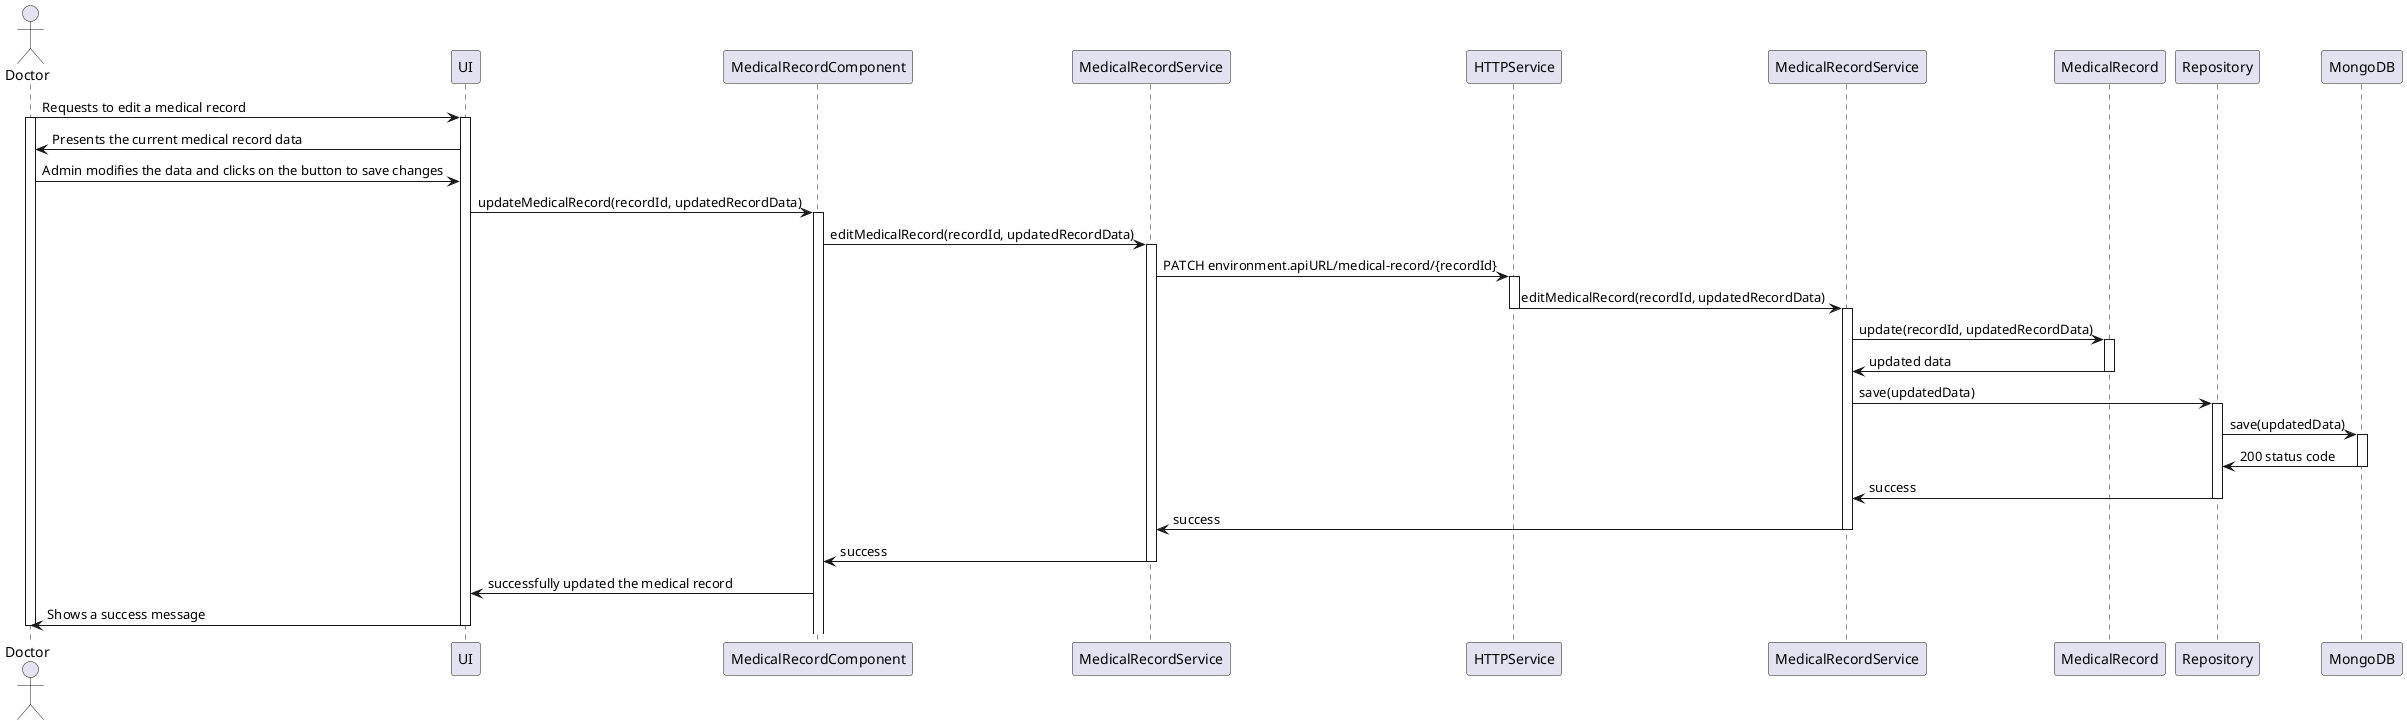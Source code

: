 @startuml
'https://plantuml.com/sequence-diagram

actor "Doctor" as doc
participant UI as ui
participant MedicalRecordComponent as comp
participant MedicalRecordService as ser
participant "HTTPService" as http

doc -> ui : Requests to edit a medical record
activate doc
activate ui

ui -> doc : Presents the current medical record data

doc -> ui : Admin modifies the data and clicks on the button to save changes

ui -> comp : updateMedicalRecord(recordId, updatedRecordData)
activate comp

comp -> ser : editMedicalRecord(recordId, updatedRecordData)
activate ser

ser -> http : PATCH environment.apiURL/medical-record/{recordId}
activate http

http -> MedicalRecordService : editMedicalRecord(recordId, updatedRecordData)
deactivate http
activate MedicalRecordService
MedicalRecordService -> MedicalRecord : update(recordId, updatedRecordData)
activate MedicalRecord

MedicalRecord -> MedicalRecordService : updated data
deactivate MedicalRecord


MedicalRecordService -> Repository : save(updatedData)
activate Repository

Repository -> MongoDB : save(updatedData)
activate MongoDB

MongoDB -> Repository : 200 status code
deactivate MongoDB

Repository -> MedicalRecordService : success
deactivate Repository
MedicalRecordService -> ser : success
deactivate MedicalRecordService

deactivate http
ser -> comp : success
deactivate ser
comp -> ui : successfully updated the medical record

ui -> doc : Shows a success message
deactivate doc
deactivate ui
@enduml

